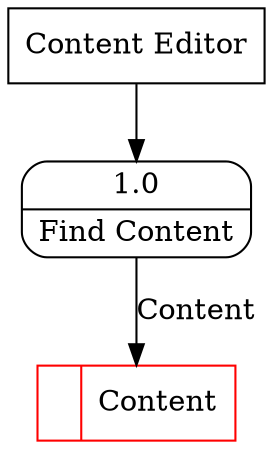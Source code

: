 digraph dfd2{ 
node[shape=record]
200 [label="<f0>  |<f1> Content " color=red];
201 [label="Content Editor" shape=box];
202 [label="{<f0> 1.0|<f1> Find Content }" shape=Mrecord];
201 -> 202
202 -> 200 [label="Content"]
}